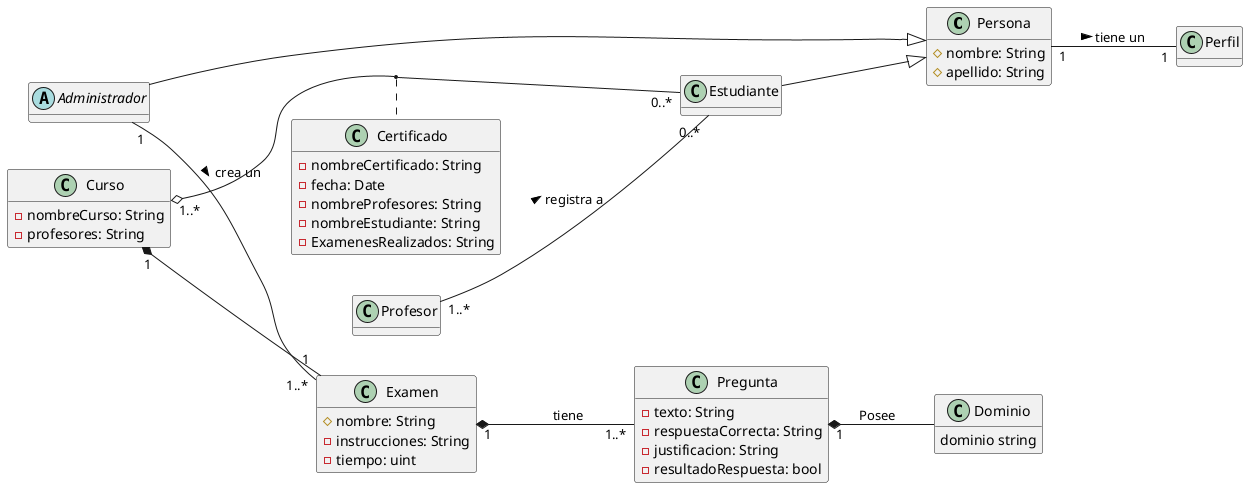 @startuml Class
left to right direction
skinparam Nodesep 40
skinparam boxsize 100 50
skinparam noteBackgroundColor transparent
skinparam noteBorderColor transparent
hide methods

class Persona{
  # nombre: String
  # apellido: String
}

class Estudiante {

}

class Perfil{
}

abstract Administrador {
}

class Examen {
  # nombre: String
  - instrucciones: String
  - tiempo: uint
}

class Pregunta {
  - texto: String
  - respuestaCorrecta: String
  - justificacion: String
  - resultadoRespuesta: bool
}

class Certificado {
  - nombreCertificado: String
  - fecha: Date
  - nombreProfesores: String
  - nombreEstudiante: String
  - ExamenesRealizados: String
}

class Curso{
  - nombreCurso: String
  - profesores: String
}

class Dominio{
  dominio string 
}

Administrador --|> Persona
Estudiante --|> Persona
Curso "1..*" o-- "0..*" Estudiante
Curso "1" *-- "1" Examen
Persona "1" -- "1" Perfil : tiene un >
Administrador "1" -- "1..*" Examen : crea un >
Examen "1" *-- "1..*" Pregunta : tiene
Profesor "1..*" -- "0..*" Estudiante : registra a > 
Pregunta "1" *-- Dominio: Posee
(Curso,Estudiante) . Certificado

@enduml